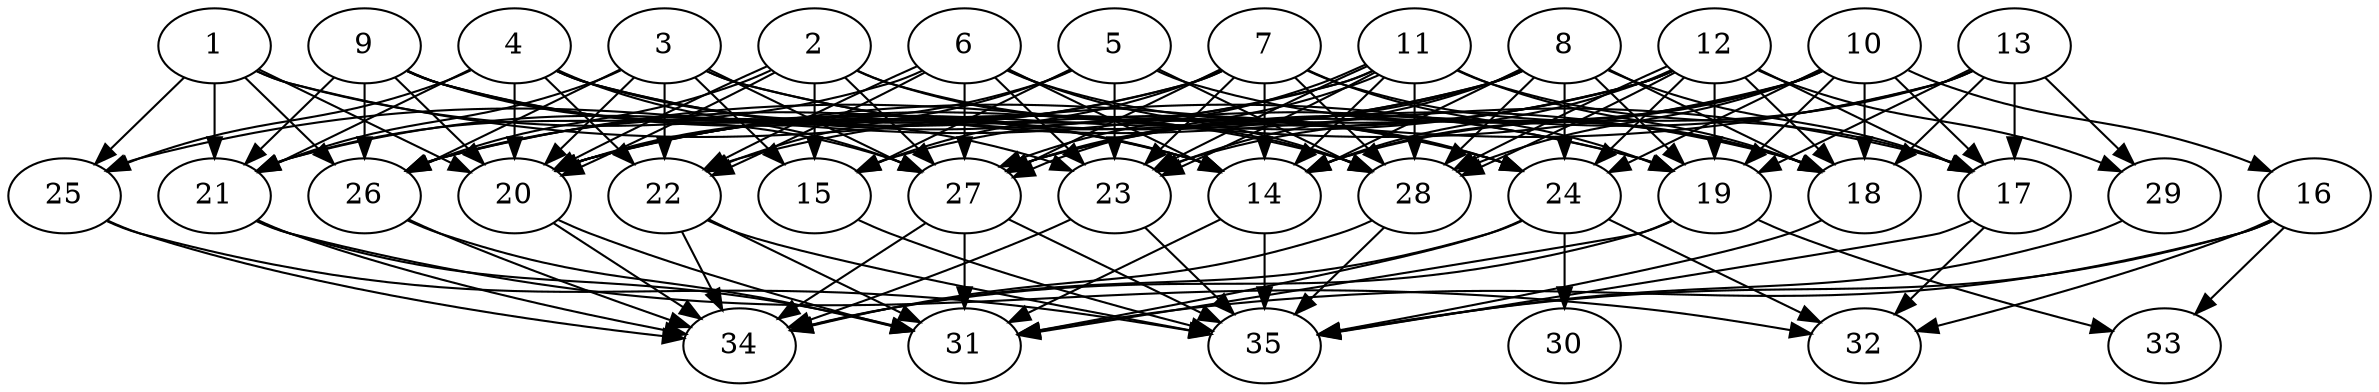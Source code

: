 // DAG automatically generated by daggen at Tue Aug  6 16:28:02 2019
// ./daggen --dot -n 35 --ccr 0.5 --fat 0.8 --regular 0.5 --density 0.8 --mindata 5242880 --maxdata 52428800 
digraph G {
  1 [size="103284736", alpha="0.16", expect_size="51642368"] 
  1 -> 14 [size ="51642368"]
  1 -> 19 [size ="51642368"]
  1 -> 20 [size ="51642368"]
  1 -> 21 [size ="51642368"]
  1 -> 25 [size ="51642368"]
  1 -> 26 [size ="51642368"]
  2 [size="26046464", alpha="0.05", expect_size="13023232"] 
  2 -> 15 [size ="13023232"]
  2 -> 20 [size ="13023232"]
  2 -> 20 [size ="13023232"]
  2 -> 24 [size ="13023232"]
  2 -> 26 [size ="13023232"]
  2 -> 27 [size ="13023232"]
  2 -> 28 [size ="13023232"]
  3 [size="94408704", alpha="0.16", expect_size="47204352"] 
  3 -> 15 [size ="47204352"]
  3 -> 17 [size ="47204352"]
  3 -> 18 [size ="47204352"]
  3 -> 20 [size ="47204352"]
  3 -> 21 [size ="47204352"]
  3 -> 22 [size ="47204352"]
  3 -> 26 [size ="47204352"]
  3 -> 27 [size ="47204352"]
  4 [size="40177664", alpha="0.03", expect_size="20088832"] 
  4 -> 14 [size ="20088832"]
  4 -> 19 [size ="20088832"]
  4 -> 20 [size ="20088832"]
  4 -> 21 [size ="20088832"]
  4 -> 22 [size ="20088832"]
  4 -> 24 [size ="20088832"]
  4 -> 25 [size ="20088832"]
  4 -> 27 [size ="20088832"]
  5 [size="47011840", alpha="0.17", expect_size="23505920"] 
  5 -> 15 [size ="23505920"]
  5 -> 18 [size ="23505920"]
  5 -> 20 [size ="23505920"]
  5 -> 22 [size ="23505920"]
  5 -> 23 [size ="23505920"]
  5 -> 28 [size ="23505920"]
  6 [size="24391680", alpha="0.20", expect_size="12195840"] 
  6 -> 14 [size ="12195840"]
  6 -> 21 [size ="12195840"]
  6 -> 22 [size ="12195840"]
  6 -> 22 [size ="12195840"]
  6 -> 23 [size ="12195840"]
  6 -> 24 [size ="12195840"]
  6 -> 27 [size ="12195840"]
  6 -> 28 [size ="12195840"]
  7 [size="16345088", alpha="0.03", expect_size="8172544"] 
  7 -> 14 [size ="8172544"]
  7 -> 15 [size ="8172544"]
  7 -> 18 [size ="8172544"]
  7 -> 19 [size ="8172544"]
  7 -> 21 [size ="8172544"]
  7 -> 23 [size ="8172544"]
  7 -> 26 [size ="8172544"]
  7 -> 27 [size ="8172544"]
  7 -> 28 [size ="8172544"]
  8 [size="52574208", alpha="0.03", expect_size="26287104"] 
  8 -> 14 [size ="26287104"]
  8 -> 17 [size ="26287104"]
  8 -> 18 [size ="26287104"]
  8 -> 19 [size ="26287104"]
  8 -> 20 [size ="26287104"]
  8 -> 23 [size ="26287104"]
  8 -> 24 [size ="26287104"]
  8 -> 26 [size ="26287104"]
  8 -> 27 [size ="26287104"]
  8 -> 28 [size ="26287104"]
  9 [size="52195328", alpha="0.11", expect_size="26097664"] 
  9 -> 14 [size ="26097664"]
  9 -> 20 [size ="26097664"]
  9 -> 21 [size ="26097664"]
  9 -> 23 [size ="26097664"]
  9 -> 26 [size ="26097664"]
  9 -> 27 [size ="26097664"]
  9 -> 28 [size ="26097664"]
  10 [size="52291584", alpha="0.20", expect_size="26145792"] 
  10 -> 14 [size ="26145792"]
  10 -> 16 [size ="26145792"]
  10 -> 17 [size ="26145792"]
  10 -> 18 [size ="26145792"]
  10 -> 19 [size ="26145792"]
  10 -> 23 [size ="26145792"]
  10 -> 24 [size ="26145792"]
  10 -> 26 [size ="26145792"]
  10 -> 27 [size ="26145792"]
  10 -> 28 [size ="26145792"]
  11 [size="87627776", alpha="0.19", expect_size="43813888"] 
  11 -> 14 [size ="43813888"]
  11 -> 17 [size ="43813888"]
  11 -> 18 [size ="43813888"]
  11 -> 20 [size ="43813888"]
  11 -> 23 [size ="43813888"]
  11 -> 23 [size ="43813888"]
  11 -> 25 [size ="43813888"]
  11 -> 27 [size ="43813888"]
  11 -> 27 [size ="43813888"]
  11 -> 28 [size ="43813888"]
  12 [size="69658624", alpha="0.20", expect_size="34829312"] 
  12 -> 14 [size ="34829312"]
  12 -> 15 [size ="34829312"]
  12 -> 17 [size ="34829312"]
  12 -> 18 [size ="34829312"]
  12 -> 19 [size ="34829312"]
  12 -> 20 [size ="34829312"]
  12 -> 22 [size ="34829312"]
  12 -> 24 [size ="34829312"]
  12 -> 28 [size ="34829312"]
  12 -> 28 [size ="34829312"]
  12 -> 29 [size ="34829312"]
  13 [size="91621376", alpha="0.08", expect_size="45810688"] 
  13 -> 14 [size ="45810688"]
  13 -> 17 [size ="45810688"]
  13 -> 18 [size ="45810688"]
  13 -> 19 [size ="45810688"]
  13 -> 20 [size ="45810688"]
  13 -> 27 [size ="45810688"]
  13 -> 29 [size ="45810688"]
  14 [size="74698752", alpha="0.10", expect_size="37349376"] 
  14 -> 31 [size ="37349376"]
  14 -> 35 [size ="37349376"]
  15 [size="87388160", alpha="0.01", expect_size="43694080"] 
  15 -> 35 [size ="43694080"]
  16 [size="74594304", alpha="0.13", expect_size="37297152"] 
  16 -> 31 [size ="37297152"]
  16 -> 32 [size ="37297152"]
  16 -> 33 [size ="37297152"]
  16 -> 35 [size ="37297152"]
  17 [size="73656320", alpha="0.11", expect_size="36828160"] 
  17 -> 32 [size ="36828160"]
  17 -> 35 [size ="36828160"]
  18 [size="85813248", alpha="0.18", expect_size="42906624"] 
  18 -> 35 [size ="42906624"]
  19 [size="99794944", alpha="0.18", expect_size="49897472"] 
  19 -> 31 [size ="49897472"]
  19 -> 33 [size ="49897472"]
  19 -> 34 [size ="49897472"]
  20 [size="56909824", alpha="0.04", expect_size="28454912"] 
  20 -> 31 [size ="28454912"]
  20 -> 34 [size ="28454912"]
  21 [size="56010752", alpha="0.10", expect_size="28005376"] 
  21 -> 31 [size ="28005376"]
  21 -> 32 [size ="28005376"]
  21 -> 34 [size ="28005376"]
  22 [size="52000768", alpha="0.19", expect_size="26000384"] 
  22 -> 31 [size ="26000384"]
  22 -> 34 [size ="26000384"]
  22 -> 35 [size ="26000384"]
  23 [size="50601984", alpha="0.06", expect_size="25300992"] 
  23 -> 34 [size ="25300992"]
  23 -> 35 [size ="25300992"]
  24 [size="89968640", alpha="0.19", expect_size="44984320"] 
  24 -> 30 [size ="44984320"]
  24 -> 31 [size ="44984320"]
  24 -> 32 [size ="44984320"]
  24 -> 34 [size ="44984320"]
  25 [size="44908544", alpha="0.19", expect_size="22454272"] 
  25 -> 34 [size ="22454272"]
  25 -> 35 [size ="22454272"]
  26 [size="50259968", alpha="0.03", expect_size="25129984"] 
  26 -> 31 [size ="25129984"]
  26 -> 34 [size ="25129984"]
  27 [size="17223680", alpha="0.08", expect_size="8611840"] 
  27 -> 31 [size ="8611840"]
  27 -> 34 [size ="8611840"]
  27 -> 35 [size ="8611840"]
  28 [size="69347328", alpha="0.02", expect_size="34673664"] 
  28 -> 34 [size ="34673664"]
  28 -> 35 [size ="34673664"]
  29 [size="60489728", alpha="0.05", expect_size="30244864"] 
  29 -> 35 [size ="30244864"]
  30 [size="52441088", alpha="0.16", expect_size="26220544"] 
  31 [size="72605696", alpha="0.04", expect_size="36302848"] 
  32 [size="25040896", alpha="0.05", expect_size="12520448"] 
  33 [size="19679232", alpha="0.02", expect_size="9839616"] 
  34 [size="46073856", alpha="0.14", expect_size="23036928"] 
  35 [size="39542784", alpha="0.01", expect_size="19771392"] 
}

